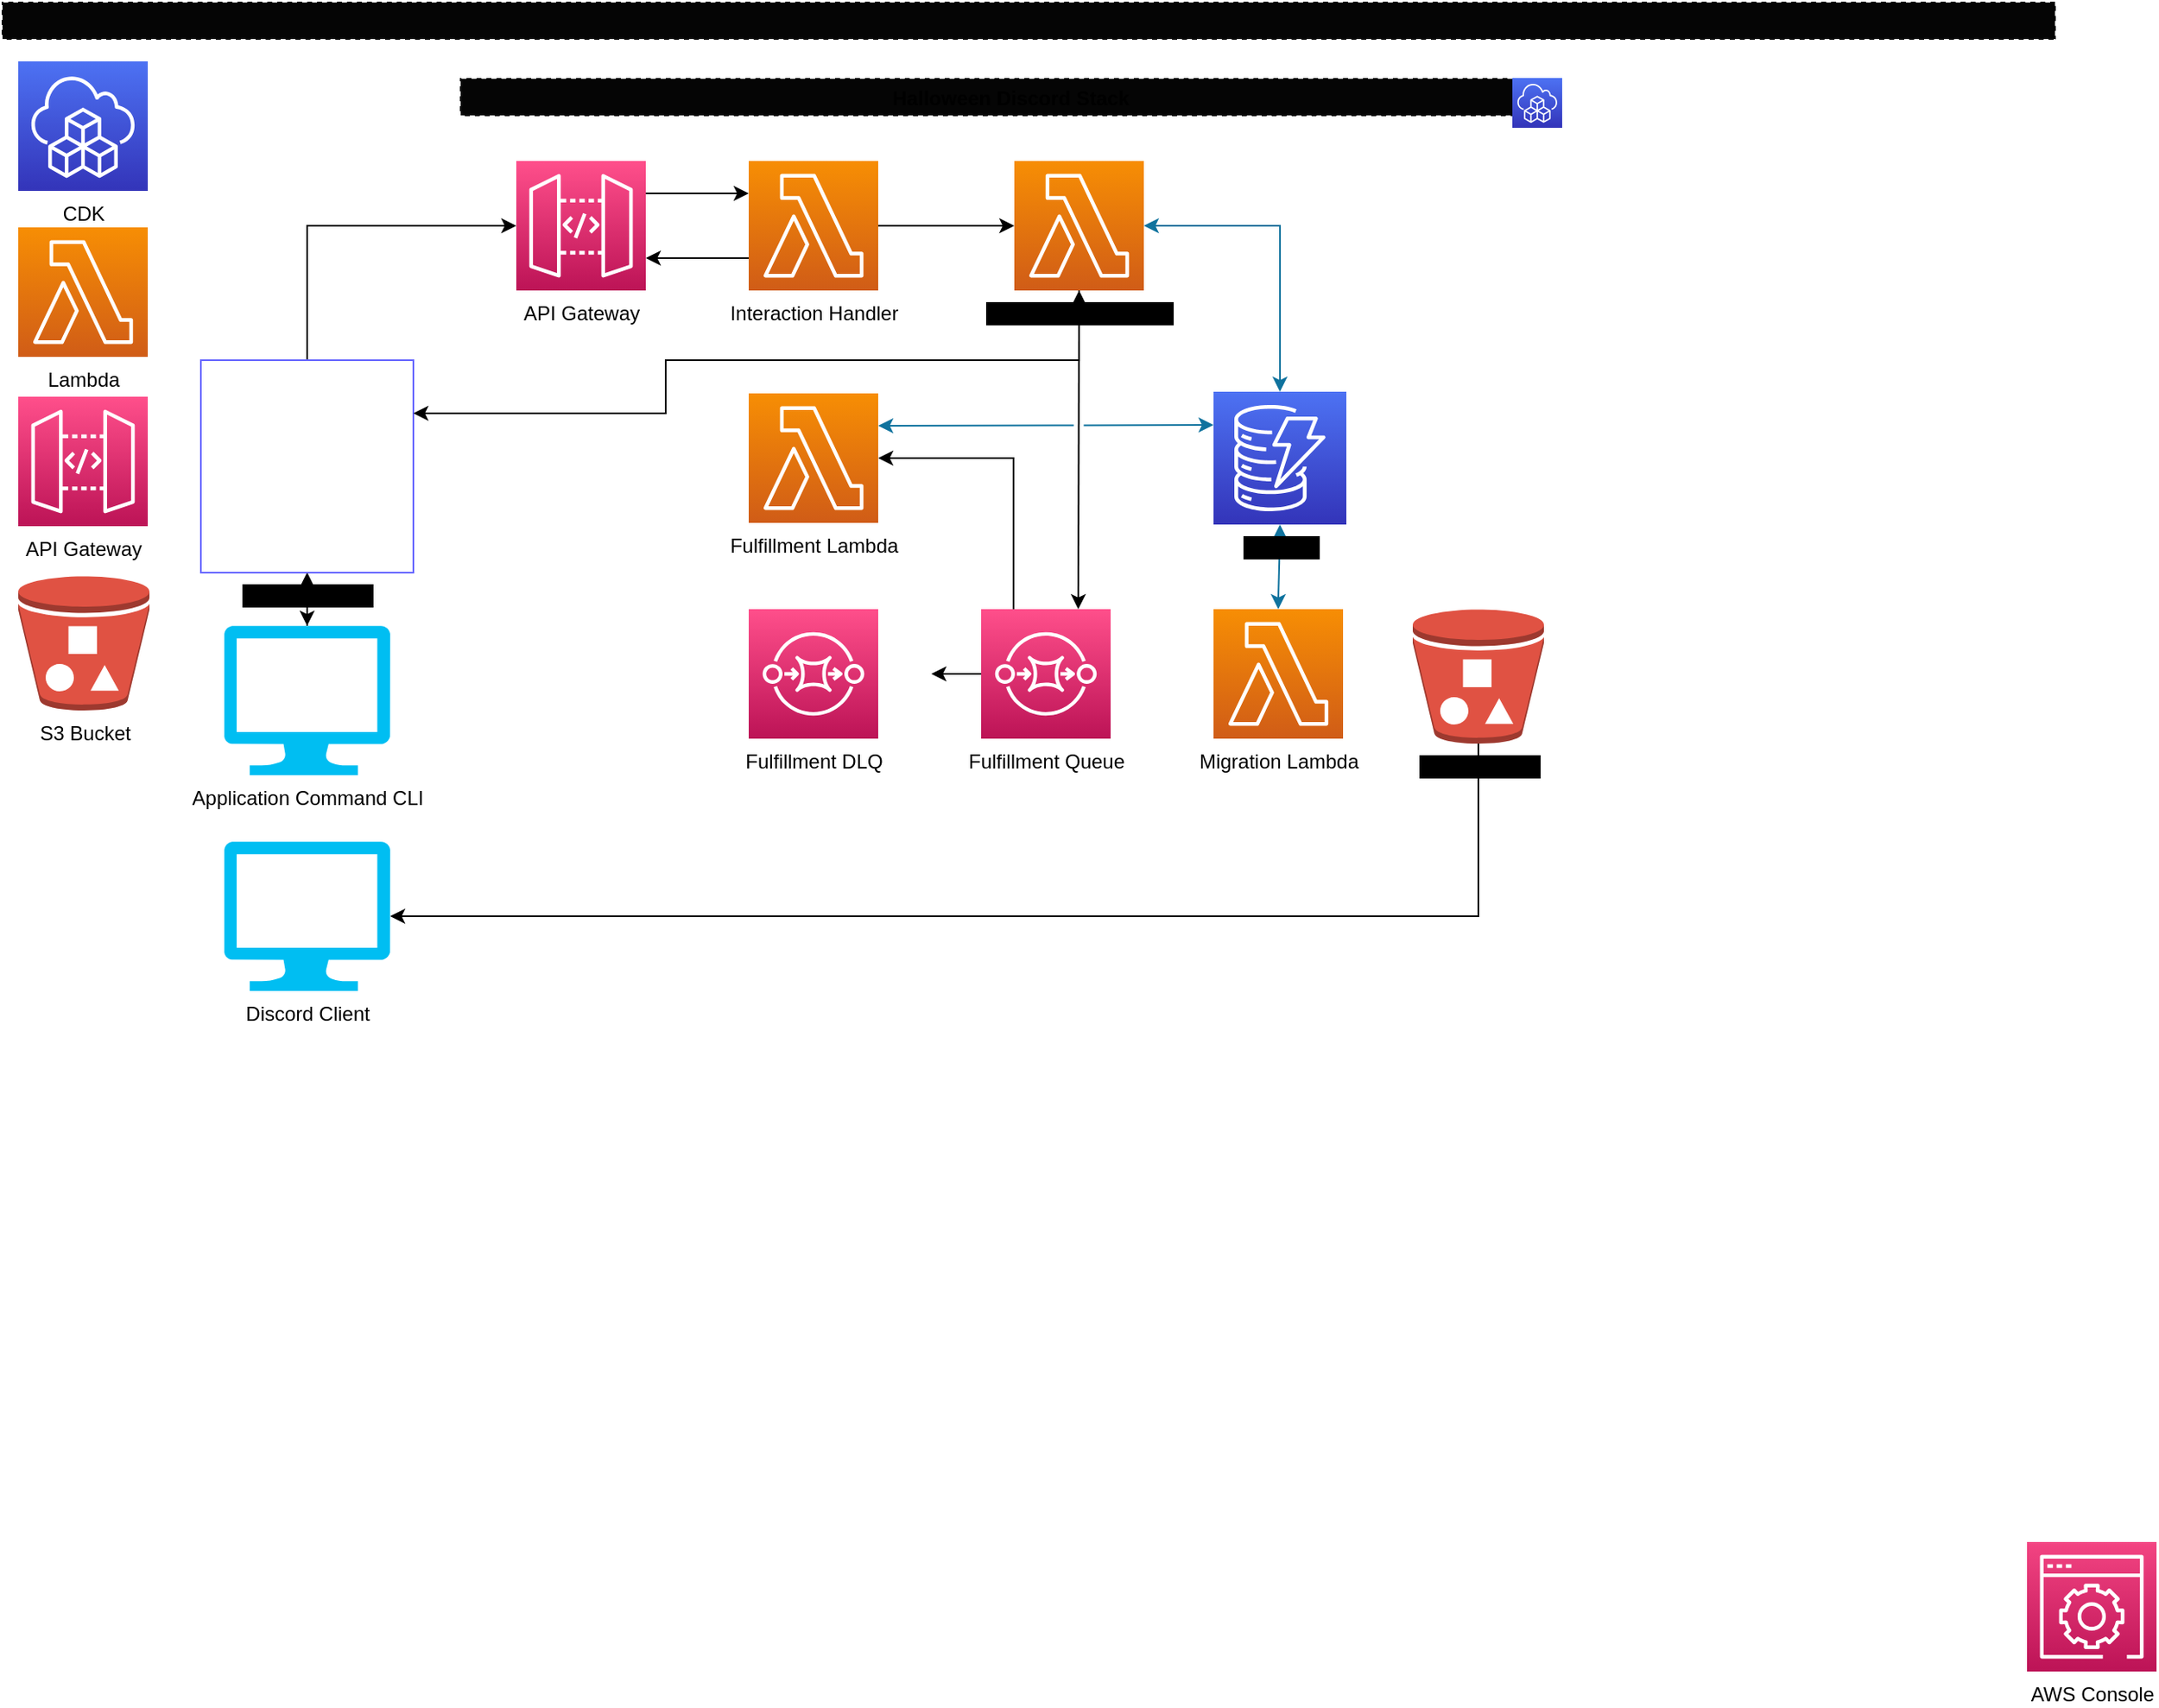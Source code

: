<mxfile version="15.7.3" type="device"><diagram id="lnBdcAsuuI5BvBr5o2wi" name="Page-1"><mxGraphModel dx="1178" dy="722" grid="1" gridSize="10" guides="1" tooltips="1" connect="1" arrows="1" fold="1" page="1" pageScale="1" pageWidth="850" pageHeight="1100" background="none" math="0" shadow="0"><root><mxCell id="0"/><mxCell id="1" parent="0"/><mxCell id="3B48Or7UXeMlgIT2ND3F-4" value="AWS Console" style="sketch=0;points=[[0,0,0],[0.25,0,0],[0.5,0,0],[0.75,0,0],[1,0,0],[0,1,0],[0.25,1,0],[0.5,1,0],[0.75,1,0],[1,1,0],[0,0.25,0],[0,0.5,0],[0,0.75,0],[1,0.25,0],[1,0.5,0],[1,0.75,0]];points=[[0,0,0],[0.25,0,0],[0.5,0,0],[0.75,0,0],[1,0,0],[0,1,0],[0.25,1,0],[0.5,1,0],[0.75,1,0],[1,1,0],[0,0.25,0],[0,0.5,0],[0,0.75,0],[1,0.25,0],[1,0.5,0],[1,0.75,0]];outlineConnect=0;fontColor=default;gradientColor=#F34482;gradientDirection=north;fillColor=#BC1356;strokeColor=#ffffff;dashed=0;verticalLabelPosition=bottom;verticalAlign=top;align=center;html=1;fontSize=12;fontStyle=0;aspect=fixed;shape=mxgraph.aws4.resourceIcon;resIcon=mxgraph.aws4.management_console;labelBackgroundColor=default;rounded=0;" parent="1" vertex="1"><mxGeometry x="1220" y="942" width="78" height="78" as="geometry"/></mxCell><mxCell id="kKMFKgLYAzHf-gmxEd7C-13" value="" style="swimlane;dashed=1;strokeWidth=1;swimlaneFillColor=none;fillColor=#050505;strokeColor=#FFFFFF;rounded=0;spacingBottom=0;verticalAlign=middle;" vertex="1" parent="1"><mxGeometry y="14" width="1237.33" height="696" as="geometry"><mxRectangle x="410" y="210" width="180" height="23" as="alternateBounds"/></mxGeometry></mxCell><mxCell id="zoHwItlUSjHoTKD4SlWB-19" style="edgeStyle=orthogonalEdgeStyle;orthogonalLoop=1;jettySize=auto;html=1;exitX=0.5;exitY=1;exitDx=0;exitDy=0;exitPerimeter=0;entryX=1;entryY=0.5;entryDx=0;entryDy=0;entryPerimeter=0;fontColor=default;rounded=0;" parent="kKMFKgLYAzHf-gmxEd7C-13" source="zoHwItlUSjHoTKD4SlWB-16" target="zoHwItlUSjHoTKD4SlWB-17" edge="1"><mxGeometry relative="1" as="geometry"/></mxCell><mxCell id="kKMFKgLYAzHf-gmxEd7C-46" style="edgeStyle=orthogonalEdgeStyle;rounded=0;jumpStyle=gap;orthogonalLoop=1;jettySize=auto;html=1;entryX=0.5;entryY=1;entryDx=0;entryDy=0;" edge="1" parent="kKMFKgLYAzHf-gmxEd7C-13" source="2" target="oSQUYnhXIT-6xbtQuUzK-19"><mxGeometry relative="1" as="geometry"/></mxCell><mxCell id="oSQUYnhXIT-6xbtQuUzK-5" value="CDK" style="sketch=0;points=[[0,0,0],[0.25,0,0],[0.5,0,0],[0.75,0,0],[1,0,0],[0,1,0],[0.25,1,0],[0.5,1,0],[0.75,1,0],[1,1,0],[0,0.25,0],[0,0.5,0],[0,0.75,0],[1,0.25,0],[1,0.5,0],[1,0.75,0]];outlineConnect=0;fontColor=default;gradientColor=#4D72F3;gradientDirection=north;fillColor=#3334B9;strokeColor=#ffffff;dashed=0;verticalLabelPosition=bottom;verticalAlign=top;align=center;html=1;fontSize=12;fontStyle=0;aspect=fixed;shape=mxgraph.aws4.resourceIcon;resIcon=mxgraph.aws4.cloud_development_kit;labelBackgroundColor=none;rounded=0;" parent="kKMFKgLYAzHf-gmxEd7C-13" vertex="1"><mxGeometry x="10" y="36" width="78" height="78" as="geometry"/></mxCell><mxCell id="oSQUYnhXIT-6xbtQuUzK-7" value="Lambda" style="sketch=0;points=[[0,0,0],[0.25,0,0],[0.5,0,0],[0.75,0,0],[1,0,0],[0,1,0],[0.25,1,0],[0.5,1,0],[0.75,1,0],[1,1,0],[0,0.25,0],[0,0.5,0],[0,0.75,0],[1,0.25,0],[1,0.5,0],[1,0.75,0]];outlineConnect=0;fontColor=default;gradientColor=#F78E04;gradientDirection=north;fillColor=#D05C17;strokeColor=#ffffff;dashed=0;verticalLabelPosition=bottom;verticalAlign=top;align=center;html=1;fontSize=12;fontStyle=0;aspect=fixed;shape=mxgraph.aws4.resourceIcon;resIcon=mxgraph.aws4.lambda;labelBackgroundColor=none;rounded=0;" parent="kKMFKgLYAzHf-gmxEd7C-13" vertex="1"><mxGeometry x="10" y="136" width="78" height="78" as="geometry"/></mxCell><mxCell id="oSQUYnhXIT-6xbtQuUzK-8" value="API Gateway" style="sketch=0;points=[[0,0,0],[0.25,0,0],[0.5,0,0],[0.75,0,0],[1,0,0],[0,1,0],[0.25,1,0],[0.5,1,0],[0.75,1,0],[1,1,0],[0,0.25,0],[0,0.5,0],[0,0.75,0],[1,0.25,0],[1,0.5,0],[1,0.75,0]];outlineConnect=0;fontColor=default;gradientColor=#FF4F8B;gradientDirection=north;fillColor=#BC1356;strokeColor=#ffffff;dashed=0;verticalLabelPosition=bottom;verticalAlign=top;align=center;html=1;fontSize=12;fontStyle=0;aspect=fixed;shape=mxgraph.aws4.resourceIcon;resIcon=mxgraph.aws4.api_gateway;labelBackgroundColor=none;rounded=0;" parent="kKMFKgLYAzHf-gmxEd7C-13" vertex="1"><mxGeometry x="10" y="238" width="78" height="78" as="geometry"/></mxCell><mxCell id="zoHwItlUSjHoTKD4SlWB-5" value="S3 Bucket" style="outlineConnect=0;dashed=0;verticalLabelPosition=bottom;verticalAlign=top;align=center;html=1;shape=mxgraph.aws3.bucket_with_objects;fillColor=#E05243;gradientColor=none;rounded=0;" parent="kKMFKgLYAzHf-gmxEd7C-13" vertex="1"><mxGeometry x="10" y="346" width="79.02" height="81" as="geometry"/></mxCell><mxCell id="oSQUYnhXIT-6xbtQuUzK-32" value="Halloween Discord Stack" style="swimlane;dashed=1;strokeWidth=1;swimlaneFillColor=none;fillColor=#050505;strokeColor=#FFFFFF;rounded=0;" parent="kKMFKgLYAzHf-gmxEd7C-13" vertex="1"><mxGeometry x="276" y="46" width="664" height="440" as="geometry"><mxRectangle x="410" y="210" width="180" height="23" as="alternateBounds"/></mxGeometry></mxCell><mxCell id="nwAnyemIVqj_rQVZ3xq--15" style="edgeStyle=orthogonalEdgeStyle;orthogonalLoop=1;jettySize=auto;html=1;rounded=0;" parent="oSQUYnhXIT-6xbtQuUzK-32" source="oSQUYnhXIT-6xbtQuUzK-74" target="nwAnyemIVqj_rQVZ3xq--1" edge="1"><mxGeometry relative="1" as="geometry"/></mxCell><mxCell id="oSQUYnhXIT-6xbtQuUzK-74" value="Interaction Handler" style="sketch=0;points=[[0,0,0],[0.25,0,0],[0.5,0,0],[0.75,0,0],[1,0,0],[0,1,0],[0.25,1,0],[0.5,1,0],[0.75,1,0],[1,1,0],[0,0.25,0],[0,0.5,0],[0,0.75,0],[1,0.25,0],[1,0.5,0],[1,0.75,0]];outlineConnect=0;fontColor=default;gradientColor=#F78E04;gradientDirection=north;fillColor=#D05C17;strokeColor=#ffffff;dashed=0;verticalLabelPosition=bottom;verticalAlign=top;align=center;html=1;fontSize=12;fontStyle=0;aspect=fixed;shape=mxgraph.aws4.resourceIcon;resIcon=mxgraph.aws4.lambda;labelBackgroundColor=default;rounded=0;" parent="oSQUYnhXIT-6xbtQuUzK-32" vertex="1"><mxGeometry x="174" y="50" width="78" height="78" as="geometry"/></mxCell><mxCell id="oSQUYnhXIT-6xbtQuUzK-73" value="API Gateway" style="sketch=0;points=[[0,0,0],[0.25,0,0],[0.5,0,0],[0.75,0,0],[1,0,0],[0,1,0],[0.25,1,0],[0.5,1,0],[0.75,1,0],[1,1,0],[0,0.25,0],[0,0.5,0],[0,0.75,0],[1,0.25,0],[1,0.5,0],[1,0.75,0]];outlineConnect=0;fontColor=default;gradientColor=#FF4F8B;gradientDirection=north;fillColor=#BC1356;strokeColor=#ffffff;dashed=0;verticalLabelPosition=bottom;verticalAlign=top;align=center;html=1;fontSize=12;fontStyle=0;aspect=fixed;shape=mxgraph.aws4.resourceIcon;resIcon=mxgraph.aws4.api_gateway;labelBackgroundColor=none;rounded=0;" parent="oSQUYnhXIT-6xbtQuUzK-32" vertex="1"><mxGeometry x="34" y="50" width="78" height="78" as="geometry"/></mxCell><mxCell id="nwAnyemIVqj_rQVZ3xq--6" style="edgeStyle=orthogonalEdgeStyle;orthogonalLoop=1;jettySize=auto;html=1;exitX=1;exitY=0.25;exitDx=0;exitDy=0;exitPerimeter=0;entryX=0;entryY=0.25;entryDx=0;entryDy=0;entryPerimeter=0;rounded=0;" parent="oSQUYnhXIT-6xbtQuUzK-32" source="oSQUYnhXIT-6xbtQuUzK-73" target="oSQUYnhXIT-6xbtQuUzK-74" edge="1"><mxGeometry relative="1" as="geometry"/></mxCell><mxCell id="nwAnyemIVqj_rQVZ3xq--7" style="edgeStyle=orthogonalEdgeStyle;orthogonalLoop=1;jettySize=auto;html=1;exitX=0;exitY=0.75;exitDx=0;exitDy=0;exitPerimeter=0;rounded=0;entryX=1;entryY=0.75;entryDx=0;entryDy=0;entryPerimeter=0;" parent="oSQUYnhXIT-6xbtQuUzK-32" source="oSQUYnhXIT-6xbtQuUzK-74" edge="1" target="oSQUYnhXIT-6xbtQuUzK-73"><mxGeometry relative="1" as="geometry"><mxPoint x="114" y="108" as="targetPoint"/></mxGeometry></mxCell><mxCell id="kKMFKgLYAzHf-gmxEd7C-48" style="edgeStyle=orthogonalEdgeStyle;rounded=0;jumpStyle=gap;orthogonalLoop=1;jettySize=auto;html=1;entryX=0.75;entryY=0;entryDx=0;entryDy=0;entryPerimeter=0;fontColor=none;" edge="1" parent="oSQUYnhXIT-6xbtQuUzK-32" source="nwAnyemIVqj_rQVZ3xq--1" target="oSQUYnhXIT-6xbtQuUzK-75"><mxGeometry relative="1" as="geometry"/></mxCell><mxCell id="kKMFKgLYAzHf-gmxEd7C-51" style="edgeStyle=orthogonalEdgeStyle;rounded=0;jumpStyle=gap;orthogonalLoop=1;jettySize=auto;html=1;fontColor=none;fillColor=#b1ddf0;strokeColor=#10739e;startArrow=classic;startFill=1;" edge="1" parent="oSQUYnhXIT-6xbtQuUzK-32" source="nwAnyemIVqj_rQVZ3xq--1" target="zoHwItlUSjHoTKD4SlWB-14"><mxGeometry relative="1" as="geometry"/></mxCell><mxCell id="nwAnyemIVqj_rQVZ3xq--1" value="&lt;span style=&quot;background-color: rgb(0 , 0 , 0)&quot;&gt;Command Processor&lt;/span&gt;" style="sketch=0;points=[[0,0,0],[0.25,0,0],[0.5,0,0],[0.75,0,0],[1,0,0],[0,1,0],[0.25,1,0],[0.5,1,0],[0.75,1,0],[1,1,0],[0,0.25,0],[0,0.5,0],[0,0.75,0],[1,0.25,0],[1,0.5,0],[1,0.75,0]];outlineConnect=0;fontColor=default;gradientColor=#F78E04;gradientDirection=north;fillColor=#D05C17;strokeColor=#ffffff;dashed=0;verticalLabelPosition=bottom;verticalAlign=top;align=center;html=1;fontSize=12;fontStyle=0;aspect=fixed;shape=mxgraph.aws4.resourceIcon;resIcon=mxgraph.aws4.lambda;labelBackgroundColor=default;rounded=0;" parent="oSQUYnhXIT-6xbtQuUzK-32" vertex="1"><mxGeometry x="334" y="50" width="78" height="78" as="geometry"/></mxCell><mxCell id="oSQUYnhXIT-6xbtQuUzK-20" value="&lt;span style=&quot;&quot;&gt;CDK&lt;/span&gt;" style="sketch=0;points=[[0,0,0],[0.25,0,0],[0.5,0,0],[0.75,0,0],[1,0,0],[0,1,0],[0.25,1,0],[0.5,1,0],[0.75,1,0],[1,1,0],[0,0.25,0],[0,0.5,0],[0,0.75,0],[1,0.25,0],[1,0.5,0],[1,0.75,0]];outlineConnect=0;fontColor=none;gradientColor=#4D72F3;gradientDirection=north;fillColor=#3334B9;strokeColor=#ffffff;dashed=0;verticalLabelPosition=bottom;verticalAlign=top;align=center;html=1;fontSize=12;fontStyle=0;aspect=fixed;shape=mxgraph.aws4.resourceIcon;resIcon=mxgraph.aws4.cloud_development_kit;labelBackgroundColor=none;noLabel=1;rounded=0;" parent="oSQUYnhXIT-6xbtQuUzK-32" vertex="1"><mxGeometry x="634" width="30" height="30" as="geometry"/></mxCell><mxCell id="kKMFKgLYAzHf-gmxEd7C-53" style="edgeStyle=orthogonalEdgeStyle;rounded=0;jumpStyle=gap;orthogonalLoop=1;jettySize=auto;html=1;fontColor=none;fillColor=#b1ddf0;strokeColor=#10739e;startArrow=classic;startFill=1;" edge="1" parent="oSQUYnhXIT-6xbtQuUzK-32" source="3B48Or7UXeMlgIT2ND3F-1" target="zoHwItlUSjHoTKD4SlWB-14"><mxGeometry relative="1" as="geometry"/></mxCell><mxCell id="3B48Or7UXeMlgIT2ND3F-1" value="Migration Lambda" style="sketch=0;points=[[0,0,0],[0.25,0,0],[0.5,0,0],[0.75,0,0],[1,0,0],[0,1,0],[0.25,1,0],[0.5,1,0],[0.75,1,0],[1,1,0],[0,0.25,0],[0,0.5,0],[0,0.75,0],[1,0.25,0],[1,0.5,0],[1,0.75,0]];outlineConnect=0;fontColor=default;gradientColor=#F78E04;gradientDirection=north;fillColor=#D05C17;strokeColor=#ffffff;dashed=0;verticalLabelPosition=bottom;verticalAlign=top;align=center;html=1;fontSize=12;fontStyle=0;aspect=fixed;shape=mxgraph.aws4.resourceIcon;resIcon=mxgraph.aws4.lambda;labelBackgroundColor=default;rounded=0;" parent="oSQUYnhXIT-6xbtQuUzK-32" vertex="1"><mxGeometry x="454" y="320" width="78" height="78" as="geometry"/></mxCell><mxCell id="kKMFKgLYAzHf-gmxEd7C-52" style="edgeStyle=orthogonalEdgeStyle;rounded=0;jumpStyle=gap;orthogonalLoop=1;jettySize=auto;html=1;exitX=1;exitY=0.25;exitDx=0;exitDy=0;exitPerimeter=0;entryX=0;entryY=0.25;entryDx=0;entryDy=0;entryPerimeter=0;fontColor=none;fillColor=#b1ddf0;strokeColor=#10739e;startArrow=classic;startFill=1;" edge="1" parent="oSQUYnhXIT-6xbtQuUzK-32" source="oSQUYnhXIT-6xbtQuUzK-58" target="zoHwItlUSjHoTKD4SlWB-14"><mxGeometry relative="1" as="geometry"/></mxCell><mxCell id="oSQUYnhXIT-6xbtQuUzK-58" value="Fulfillment Lambda" style="sketch=0;points=[[0,0,0],[0.25,0,0],[0.5,0,0],[0.75,0,0],[1,0,0],[0,1,0],[0.25,1,0],[0.5,1,0],[0.75,1,0],[1,1,0],[0,0.25,0],[0,0.5,0],[0,0.75,0],[1,0.25,0],[1,0.5,0],[1,0.75,0]];outlineConnect=0;fontColor=default;gradientColor=#F78E04;gradientDirection=north;fillColor=#D05C17;strokeColor=#ffffff;dashed=0;verticalLabelPosition=bottom;verticalAlign=top;align=center;html=1;fontSize=12;fontStyle=0;aspect=fixed;shape=mxgraph.aws4.resourceIcon;resIcon=mxgraph.aws4.lambda;labelBackgroundColor=default;rounded=0;" parent="oSQUYnhXIT-6xbtQuUzK-32" vertex="1"><mxGeometry x="174" y="190" width="78" height="78" as="geometry"/></mxCell><mxCell id="zoHwItlUSjHoTKD4SlWB-14" value="&lt;span style=&quot;background-color: rgb(0 , 0 , 0)&quot;&gt;PG RDS&lt;/span&gt;" style="sketch=0;points=[[0,0,0],[0.25,0,0],[0.5,0,0],[0.75,0,0],[1,0,0],[0,1,0],[0.25,1,0],[0.5,1,0],[0.75,1,0],[1,1,0],[0,0.25,0],[0,0.5,0],[0,0.75,0],[1,0.25,0],[1,0.5,0],[1,0.75,0]];outlineConnect=0;fontColor=default;gradientColor=#4D72F3;gradientDirection=north;fillColor=#3334B9;strokeColor=#ffffff;dashed=0;verticalLabelPosition=bottom;verticalAlign=top;align=center;html=1;fontSize=12;fontStyle=0;aspect=fixed;shape=mxgraph.aws4.resourceIcon;resIcon=mxgraph.aws4.dynamodb;labelBackgroundColor=default;rounded=0;" parent="oSQUYnhXIT-6xbtQuUzK-32" vertex="1"><mxGeometry x="454" y="189" width="80" height="80" as="geometry"/></mxCell><mxCell id="kKMFKgLYAzHf-gmxEd7C-49" style="edgeStyle=orthogonalEdgeStyle;rounded=0;jumpStyle=gap;orthogonalLoop=1;jettySize=auto;html=1;entryX=1;entryY=0.5;entryDx=0;entryDy=0;entryPerimeter=0;fontColor=none;exitX=0.25;exitY=0;exitDx=0;exitDy=0;exitPerimeter=0;" edge="1" parent="oSQUYnhXIT-6xbtQuUzK-32" source="oSQUYnhXIT-6xbtQuUzK-75" target="oSQUYnhXIT-6xbtQuUzK-58"><mxGeometry relative="1" as="geometry"/></mxCell><mxCell id="oSQUYnhXIT-6xbtQuUzK-75" value="Fulfillment Queue" style="sketch=0;points=[[0,0,0],[0.25,0,0],[0.5,0,0],[0.75,0,0],[1,0,0],[0,1,0],[0.25,1,0],[0.5,1,0],[0.75,1,0],[1,1,0],[0,0.25,0],[0,0.5,0],[0,0.75,0],[1,0.25,0],[1,0.5,0],[1,0.75,0]];outlineConnect=0;fontColor=default;gradientColor=#FF4F8B;gradientDirection=north;fillColor=#BC1356;strokeColor=#ffffff;dashed=0;verticalLabelPosition=bottom;verticalAlign=top;align=center;html=1;fontSize=12;fontStyle=0;aspect=fixed;shape=mxgraph.aws4.resourceIcon;resIcon=mxgraph.aws4.sqs;labelBackgroundColor=default;rounded=0;" parent="oSQUYnhXIT-6xbtQuUzK-32" vertex="1"><mxGeometry x="314" y="320" width="78" height="78" as="geometry"/></mxCell><mxCell id="PQSC_l4jT2sE7PJyugXs-1" value="Fulfillment DLQ" style="sketch=0;points=[[0,0,0],[0.25,0,0],[0.5,0,0],[0.75,0,0],[1,0,0],[0,1,0],[0.25,1,0],[0.5,1,0],[0.75,1,0],[1,1,0],[0,0.25,0],[0,0.5,0],[0,0.75,0],[1,0.25,0],[1,0.5,0],[1,0.75,0]];outlineConnect=0;fontColor=default;gradientColor=#FF4F8B;gradientDirection=north;fillColor=#BC1356;strokeColor=#ffffff;dashed=0;verticalLabelPosition=bottom;verticalAlign=top;align=center;html=1;fontSize=12;fontStyle=0;aspect=fixed;shape=mxgraph.aws4.resourceIcon;resIcon=mxgraph.aws4.sqs;labelBackgroundColor=default;rounded=0;" parent="oSQUYnhXIT-6xbtQuUzK-32" vertex="1"><mxGeometry x="174" y="320" width="78" height="78" as="geometry"/></mxCell><mxCell id="kKMFKgLYAzHf-gmxEd7C-45" style="edgeStyle=orthogonalEdgeStyle;rounded=0;jumpStyle=gap;orthogonalLoop=1;jettySize=auto;html=1;entryX=0;entryY=0.5;entryDx=0;entryDy=0;entryPerimeter=0;exitX=0.5;exitY=0;exitDx=0;exitDy=0;" edge="1" parent="kKMFKgLYAzHf-gmxEd7C-13" source="oSQUYnhXIT-6xbtQuUzK-19" target="oSQUYnhXIT-6xbtQuUzK-73"><mxGeometry relative="1" as="geometry"/></mxCell><mxCell id="kKMFKgLYAzHf-gmxEd7C-55" value="" style="edgeStyle=orthogonalEdgeStyle;rounded=0;jumpStyle=gap;orthogonalLoop=1;jettySize=auto;html=1;fontColor=none;startArrow=classic;startFill=1;" edge="1" parent="kKMFKgLYAzHf-gmxEd7C-13" source="oSQUYnhXIT-6xbtQuUzK-19" target="2"><mxGeometry relative="1" as="geometry"/></mxCell><mxCell id="oSQUYnhXIT-6xbtQuUzK-19" value="&lt;span style=&quot;background-color: rgb(0 , 0 , 0)&quot;&gt;Discord Server&lt;/span&gt;" style="shape=image;html=1;verticalAlign=top;verticalLabelPosition=bottom;labelBackgroundColor=none;imageAspect=0;aspect=fixed;image=https://cdn4.iconfinder.com/data/icons/logos-and-brands/512/91_Discord_logo_logos-128.png;imageBorder=#6666FF;fontColor=default;rounded=0;" parent="kKMFKgLYAzHf-gmxEd7C-13" vertex="1"><mxGeometry x="120" y="216" width="128" height="128" as="geometry"/></mxCell><mxCell id="zoHwItlUSjHoTKD4SlWB-16" value="&lt;span style=&quot;background-color: rgb(0 , 0 , 0)&quot;&gt;image-bucket&lt;/span&gt;" style="outlineConnect=0;dashed=0;verticalLabelPosition=bottom;verticalAlign=top;align=center;html=1;shape=mxgraph.aws3.bucket_with_objects;fillColor=#E05243;gradientColor=none;labelBackgroundColor=default;rounded=0;" parent="kKMFKgLYAzHf-gmxEd7C-13" vertex="1"><mxGeometry x="850" y="366" width="79.02" height="81" as="geometry"/></mxCell><mxCell id="2" value="Application Command CLI" style="verticalLabelPosition=bottom;html=1;verticalAlign=top;align=center;strokeColor=none;fillColor=#00BEF2;shape=mxgraph.azure.computer;pointerEvents=1;fontColor=default;labelBackgroundColor=none;rounded=0;" parent="kKMFKgLYAzHf-gmxEd7C-13" vertex="1"><mxGeometry x="134" y="376" width="100" height="90" as="geometry"/></mxCell><mxCell id="zoHwItlUSjHoTKD4SlWB-17" value="Discord Client" style="verticalLabelPosition=bottom;html=1;verticalAlign=top;align=center;strokeColor=none;fillColor=#00BEF2;shape=mxgraph.azure.computer;pointerEvents=1;fontColor=default;labelBackgroundColor=none;rounded=0;" parent="kKMFKgLYAzHf-gmxEd7C-13" vertex="1"><mxGeometry x="134" y="506" width="100" height="90" as="geometry"/></mxCell><mxCell id="kKMFKgLYAzHf-gmxEd7C-54" style="edgeStyle=orthogonalEdgeStyle;rounded=0;jumpStyle=gap;orthogonalLoop=1;jettySize=auto;html=1;exitX=0.5;exitY=1;exitDx=0;exitDy=0;exitPerimeter=0;entryX=1;entryY=0.25;entryDx=0;entryDy=0;fontColor=none;startArrow=classic;startFill=1;" edge="1" parent="kKMFKgLYAzHf-gmxEd7C-13" source="nwAnyemIVqj_rQVZ3xq--1" target="oSQUYnhXIT-6xbtQuUzK-19"><mxGeometry relative="1" as="geometry"><Array as="points"><mxPoint x="649" y="216"/><mxPoint x="400" y="216"/><mxPoint x="400" y="248"/></Array></mxGeometry></mxCell><mxCell id="kKMFKgLYAzHf-gmxEd7C-50" style="edgeStyle=orthogonalEdgeStyle;rounded=0;jumpStyle=gap;orthogonalLoop=1;jettySize=auto;html=1;fontColor=none;" edge="1" parent="1" source="oSQUYnhXIT-6xbtQuUzK-75"><mxGeometry relative="1" as="geometry"><mxPoint x="560" y="419" as="targetPoint"/></mxGeometry></mxCell></root></mxGraphModel></diagram></mxfile>